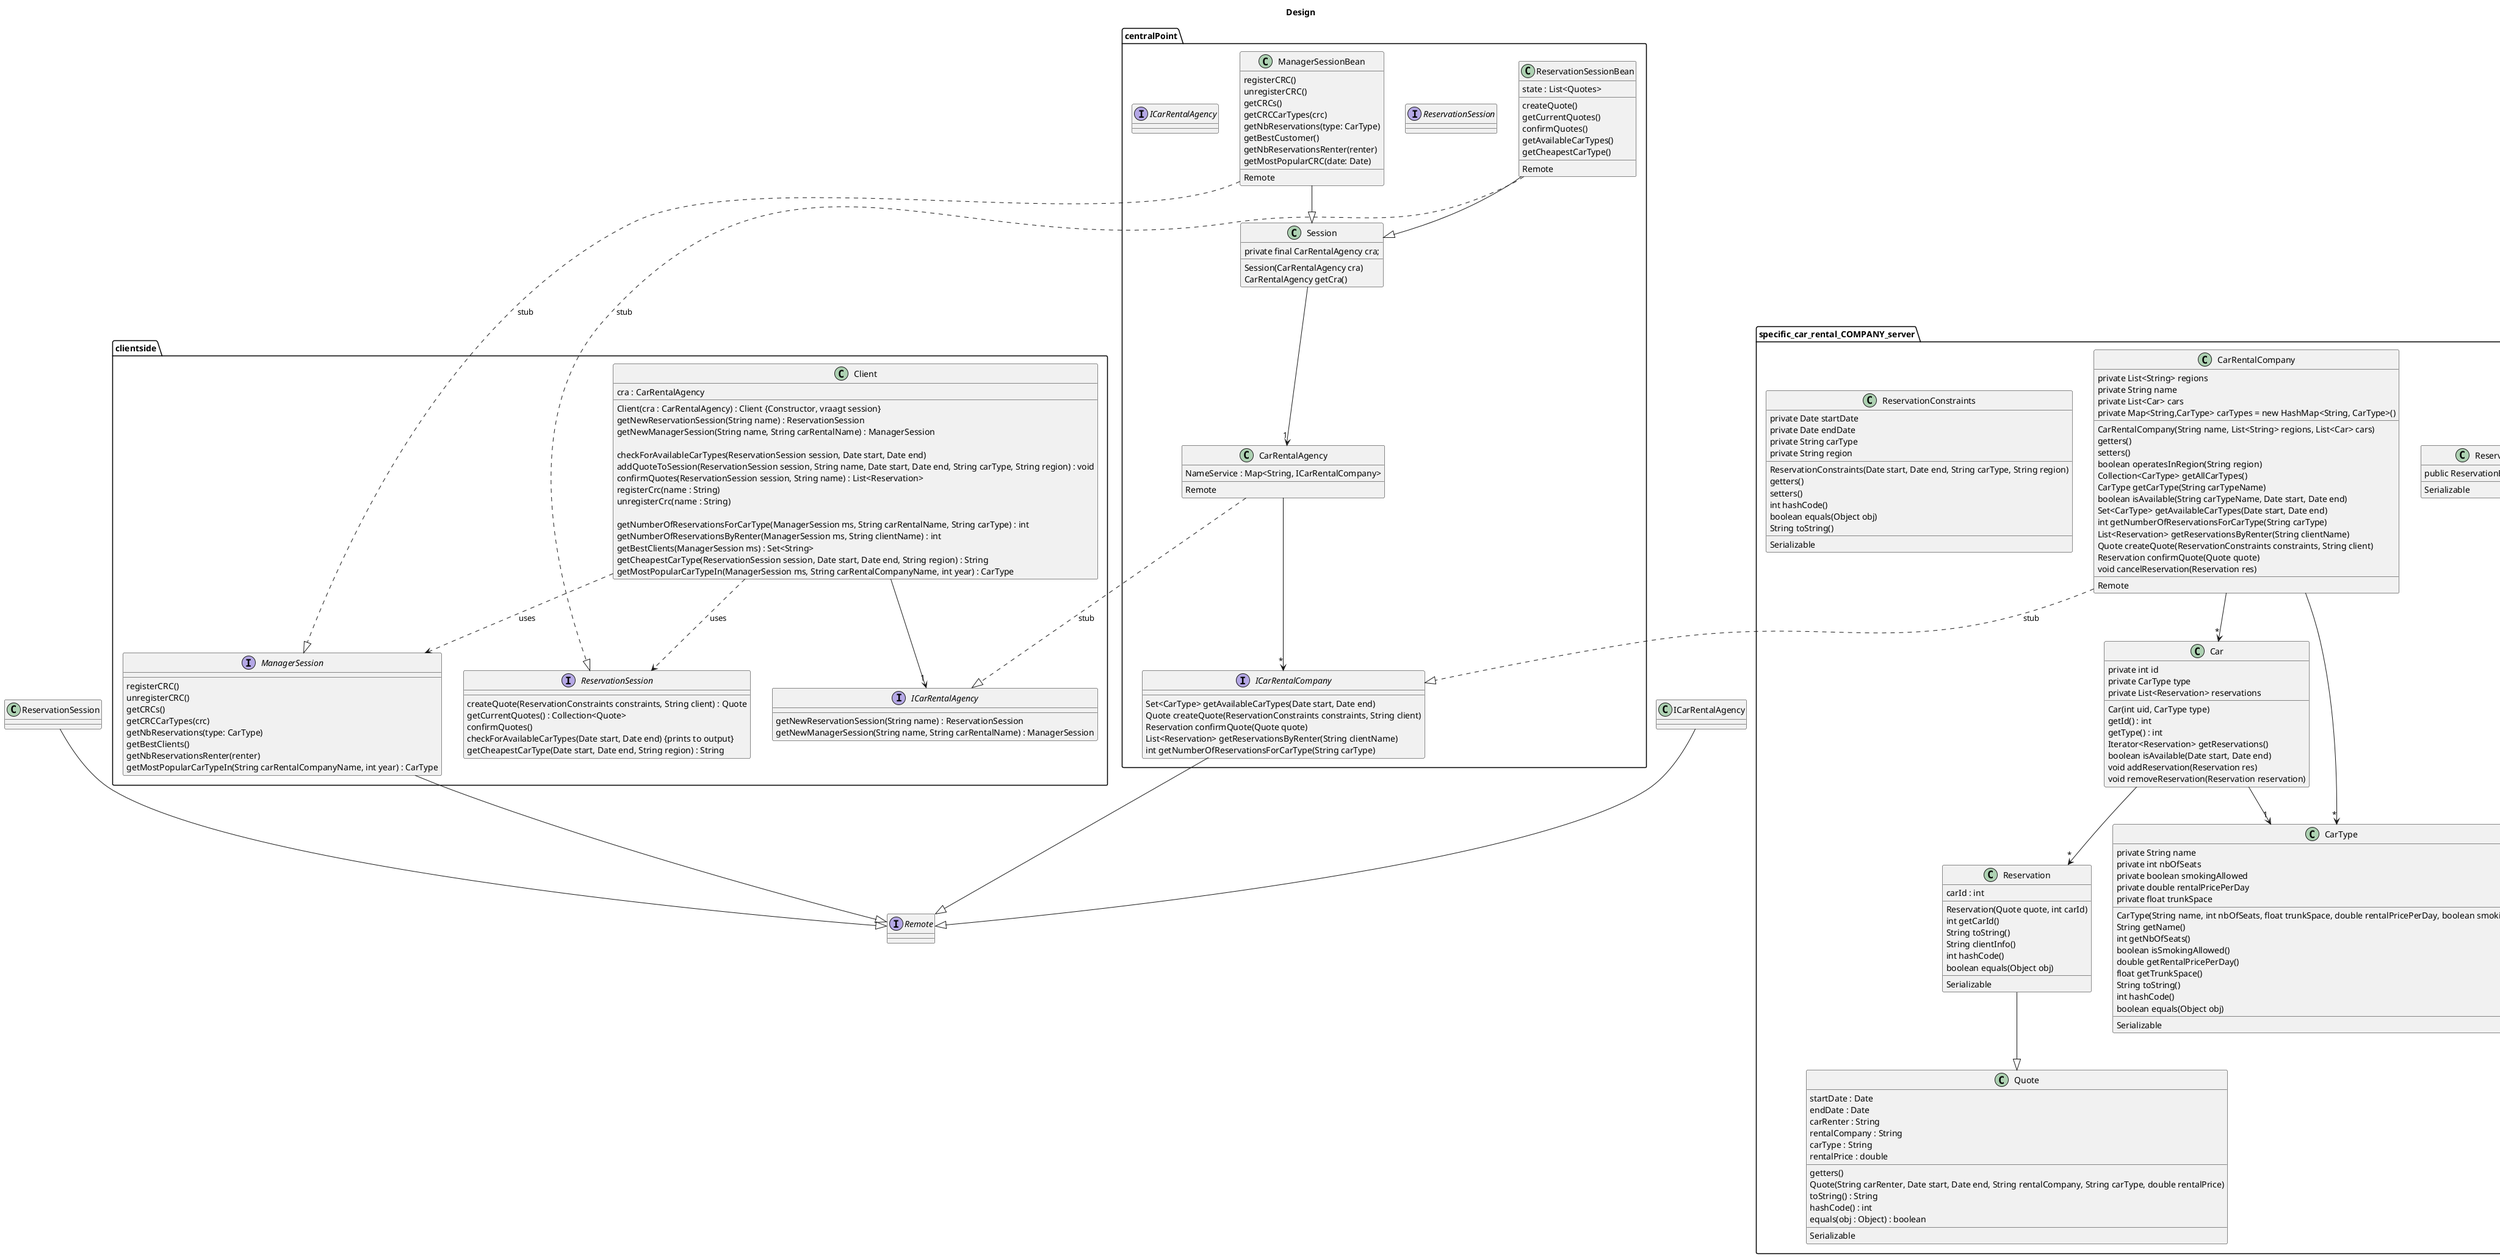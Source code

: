 @startuml
title Design


package clientside{
class Client {
    cra : CarRentalAgency

    Client(cra : CarRentalAgency) : Client {Constructor, vraagt session}
    getNewReservationSession(String name) : ReservationSession
    getNewManagerSession(String name, String carRentalName) : ManagerSession
    
    checkForAvailableCarTypes(ReservationSession session, Date start, Date end)
    addQuoteToSession(ReservationSession session, String name, Date start, Date end, String carType, String region) : void
    confirmQuotes(ReservationSession session, String name) : List<Reservation>


    registerCrc(name : String)
    unregisterCrc(name : String)

    getNumberOfReservationsForCarType(ManagerSession ms, String carRentalName, String carType) : int
    getNumberOfReservationsByRenter(ManagerSession ms, String clientName) : int
    getBestClients(ManagerSession ms) : Set<String> 
    getCheapestCarType(ReservationSession session, Date start, Date end, String region) : String 
    getMostPopularCarTypeIn(ManagerSession ms, String carRentalCompanyName, int year) : CarType 

}
Client -->"1" ICarRentalAgency
Client ..> ReservationSession : uses
Client ..> ManagerSession : uses


interface ManagerSession {
    registerCRC()
    unregisterCRC()
    getCRCs()
    getCRCCarTypes(crc)
    getNbReservations(type: CarType)
    getBestClients()
    getNbReservationsRenter(renter)
    getMostPopularCarTypeIn(String carRentalCompanyName, int year) : CarType
}
interface ReservationSession {
    createQuote(ReservationConstraints constraints, String client) : Quote
    getCurrentQuotes() : Collection<Quote>
    confirmQuotes()
    checkForAvailableCarTypes(Date start, Date end) {prints to output}
    getCheapestCarType(Date start, Date end, String region) : String
}
interface ICarRentalAgency {
    getNewReservationSession(String name) : ReservationSession
    getNewManagerSession(String name, String carRentalName) : ManagerSession
}
}


package centralPoint{

interface ICarRentalCompany {
    Set<CarType> getAvailableCarTypes(Date start, Date end)
    Quote createQuote(ReservationConstraints constraints, String client)
    Reservation confirmQuote(Quote quote)
    List<Reservation> getReservationsByRenter(String clientName)
    int getNumberOfReservationsForCarType(String carType)
}

class Session {
    private final CarRentalAgency cra;
    __
    Session(CarRentalAgency cra)
    CarRentalAgency getCra()
}
Session -->"1" CarRentalAgency

class ReservationSessionBean {
    state : List<Quotes>
    __
    createQuote()
    getCurrentQuotes()
    confirmQuotes()
    getAvailableCarTypes()
    getCheapestCarType()
    __
    Remote
}
ReservationSessionBean --|> Session
ReservationSessionBean ..|> ReservationSession : stub
interface ReservationSession





class ManagerSessionBean {
    registerCRC()
    unregisterCRC()
    getCRCs()
    getCRCCarTypes(crc)
    getNbReservations(type: CarType)
    getBestCustomer()
    getNbReservationsRenter(renter)
    getMostPopularCRC(date: Date)
    __
    Remote
}
ManagerSessionBean --|> Session
ManagerSessionBean ..|> ManagerSession : stub


class CarRentalAgency {
    NameService : Map<String, ICarRentalCompany>
    __
    Remote
}

CarRentalAgency ..|> ICarRentalAgency : stub

interface ICarRentalAgency {
}

}

package specific_car_rental_COMPANY_server {

 
CarRentalAgency -->"*" ICarRentalCompany

class Car {
    private int id
    private CarType type
    private List<Reservation> reservations
    __
    Car(int uid, CarType type)
    getId() : int
    getType() : int
    Iterator<Reservation> getReservations()
    boolean isAvailable(Date start, Date end)
    void addReservation(Reservation res)
    void removeReservation(Reservation reservation)
}
Car -->"*" Reservation
Car -->"1" CarType

class Reservation {
    carId : int
    __
    Reservation(Quote quote, int carId)
    int getCarId()
    String toString()
    String clientInfo()
    int hashCode()
    boolean equals(Object obj)
    __
    Serializable
}
Reservation --|> Quote

class Quote {
    startDate : Date
    endDate : Date
    carRenter : String
    rentalCompany : String
    carType : String
    rentalPrice : double
    __
    getters()
    Quote(String carRenter, Date start, Date end, String rentalCompany, String carType, double rentalPrice)
    toString() : String
    hashCode() : int
    equals(obj : Object) : boolean
    __
    Serializable
}


class CarType {
    private String name
    private int nbOfSeats
    private boolean smokingAllowed
    private double rentalPricePerDay
    private float trunkSpace
    __
    CarType(String name, int nbOfSeats, float trunkSpace, double rentalPricePerDay, boolean smokingAllowed)
    String getName()
    int getNbOfSeats()
    boolean isSmokingAllowed()
    double getRentalPricePerDay()
    float getTrunkSpace()
    String toString()
    int hashCode()
    boolean equals(Object obj)
    __
    Serializable
}

class ReservationException {
    public ReservationException(String string)
    __
    Serializable
}

class CarRentalCompany {
    private List<String> regions
	private String name
	private List<Car> cars
	private Map<String,CarType> carTypes = new HashMap<String, CarType>()
    __
    CarRentalCompany(String name, List<String> regions, List<Car> cars)
    getters()
    setters()
    boolean operatesInRegion(String region)
    Collection<CarType> getAllCarTypes()
    CarType getCarType(String carTypeName)
    boolean isAvailable(String carTypeName, Date start, Date end)
    Set<CarType> getAvailableCarTypes(Date start, Date end)
    int getNumberOfReservationsForCarType(String carType)
    List<Reservation> getReservationsByRenter(String clientName)
    Quote createQuote(ReservationConstraints constraints, String client)
    Reservation confirmQuote(Quote quote)
    void cancelReservation(Reservation res)
    __
    Remote
}
CarRentalCompany ..|> ICarRentalCompany : stub
CarRentalCompany -->"*" Car
CarRentalCompany -->"*" CarType



class ReservationConstraints {
    private Date startDate
    private Date endDate
    private String carType
    private String region
    __
    ReservationConstraints(Date start, Date end, String carType, String region)
    getters()
    setters()
    int hashCode()
    boolean equals(Object obj)
    String toString()
    __
    Serializable
}
}



interface Remote
ICarRentalAgency --|> Remote
ICarRentalCompany --|> Remote
ManagerSession --|> Remote
ReservationSession --|> Remote


@enduml